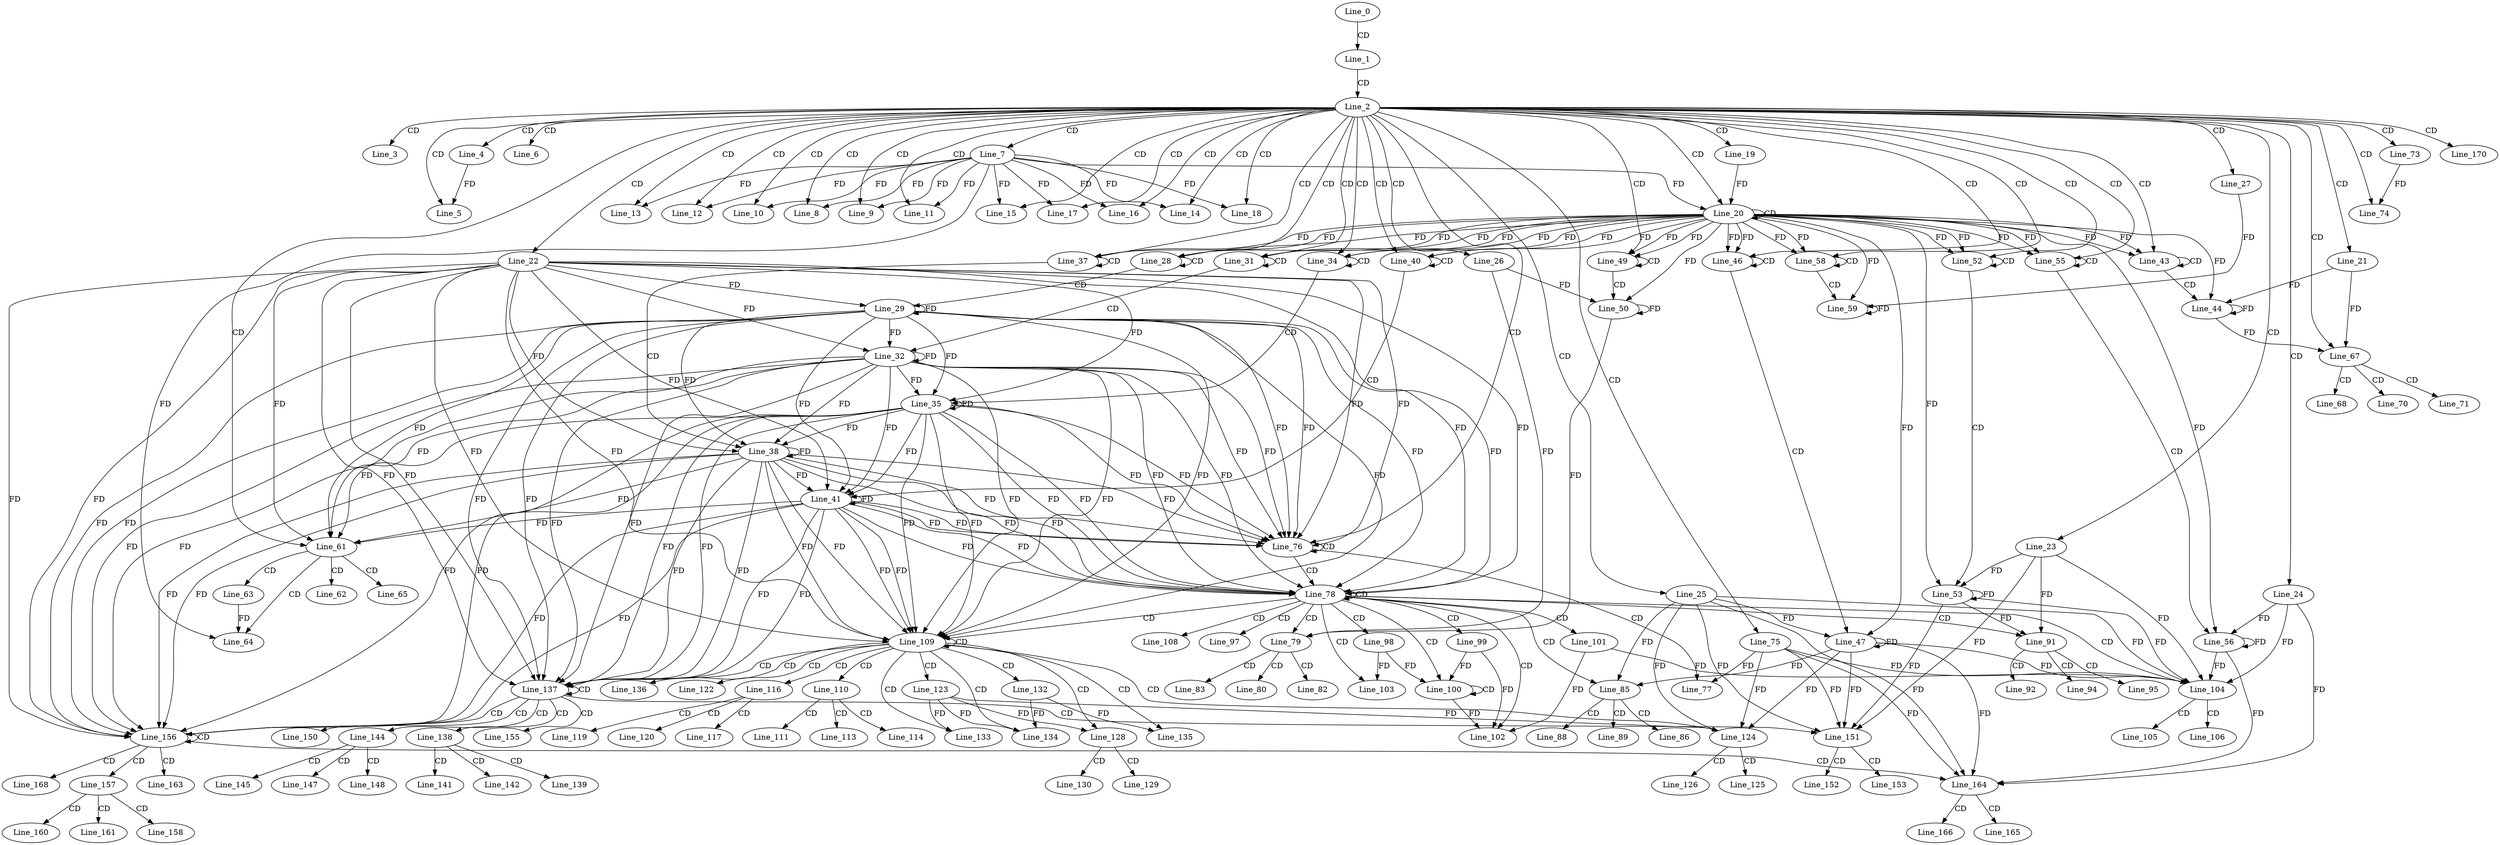 digraph G {
  Line_0;
  Line_1;
  Line_2;
  Line_3;
  Line_4;
  Line_5;
  Line_6;
  Line_7;
  Line_8;
  Line_9;
  Line_10;
  Line_11;
  Line_12;
  Line_13;
  Line_14;
  Line_15;
  Line_16;
  Line_17;
  Line_18;
  Line_19;
  Line_20;
  Line_20;
  Line_21;
  Line_22;
  Line_23;
  Line_24;
  Line_25;
  Line_26;
  Line_27;
  Line_28;
  Line_28;
  Line_29;
  Line_31;
  Line_31;
  Line_32;
  Line_34;
  Line_34;
  Line_35;
  Line_37;
  Line_37;
  Line_38;
  Line_40;
  Line_40;
  Line_41;
  Line_43;
  Line_43;
  Line_44;
  Line_44;
  Line_46;
  Line_46;
  Line_47;
  Line_47;
  Line_49;
  Line_49;
  Line_50;
  Line_50;
  Line_52;
  Line_52;
  Line_53;
  Line_53;
  Line_55;
  Line_55;
  Line_56;
  Line_56;
  Line_56;
  Line_58;
  Line_58;
  Line_59;
  Line_59;
  Line_59;
  Line_61;
  Line_62;
  Line_63;
  Line_64;
  Line_65;
  Line_67;
  Line_68;
  Line_70;
  Line_71;
  Line_73;
  Line_74;
  Line_75;
  Line_76;
  Line_76;
  Line_77;
  Line_78;
  Line_78;
  Line_79;
  Line_80;
  Line_82;
  Line_83;
  Line_85;
  Line_86;
  Line_88;
  Line_89;
  Line_91;
  Line_92;
  Line_94;
  Line_95;
  Line_97;
  Line_98;
  Line_99;
  Line_100;
  Line_100;
  Line_101;
  Line_102;
  Line_103;
  Line_104;
  Line_104;
  Line_104;
  Line_104;
  Line_105;
  Line_106;
  Line_108;
  Line_109;
  Line_109;
  Line_110;
  Line_111;
  Line_113;
  Line_114;
  Line_116;
  Line_117;
  Line_119;
  Line_120;
  Line_122;
  Line_123;
  Line_124;
  Line_124;
  Line_124;
  Line_125;
  Line_126;
  Line_128;
  Line_128;
  Line_129;
  Line_130;
  Line_132;
  Line_133;
  Line_133;
  Line_134;
  Line_134;
  Line_135;
  Line_136;
  Line_137;
  Line_137;
  Line_138;
  Line_139;
  Line_141;
  Line_142;
  Line_144;
  Line_145;
  Line_147;
  Line_148;
  Line_150;
  Line_151;
  Line_151;
  Line_151;
  Line_151;
  Line_152;
  Line_153;
  Line_155;
  Line_156;
  Line_156;
  Line_157;
  Line_158;
  Line_160;
  Line_161;
  Line_163;
  Line_164;
  Line_164;
  Line_164;
  Line_165;
  Line_166;
  Line_168;
  Line_170;
  Line_0 -> Line_1 [ label="CD" ];
  Line_1 -> Line_2 [ label="CD" ];
  Line_2 -> Line_3 [ label="CD" ];
  Line_2 -> Line_4 [ label="CD" ];
  Line_2 -> Line_5 [ label="CD" ];
  Line_4 -> Line_5 [ label="FD" ];
  Line_2 -> Line_6 [ label="CD" ];
  Line_2 -> Line_7 [ label="CD" ];
  Line_2 -> Line_8 [ label="CD" ];
  Line_7 -> Line_8 [ label="FD" ];
  Line_2 -> Line_9 [ label="CD" ];
  Line_7 -> Line_9 [ label="FD" ];
  Line_2 -> Line_10 [ label="CD" ];
  Line_7 -> Line_10 [ label="FD" ];
  Line_2 -> Line_11 [ label="CD" ];
  Line_7 -> Line_11 [ label="FD" ];
  Line_2 -> Line_12 [ label="CD" ];
  Line_7 -> Line_12 [ label="FD" ];
  Line_2 -> Line_13 [ label="CD" ];
  Line_7 -> Line_13 [ label="FD" ];
  Line_2 -> Line_14 [ label="CD" ];
  Line_7 -> Line_14 [ label="FD" ];
  Line_2 -> Line_15 [ label="CD" ];
  Line_7 -> Line_15 [ label="FD" ];
  Line_2 -> Line_16 [ label="CD" ];
  Line_7 -> Line_16 [ label="FD" ];
  Line_2 -> Line_17 [ label="CD" ];
  Line_7 -> Line_17 [ label="FD" ];
  Line_2 -> Line_18 [ label="CD" ];
  Line_7 -> Line_18 [ label="FD" ];
  Line_2 -> Line_19 [ label="CD" ];
  Line_2 -> Line_20 [ label="CD" ];
  Line_20 -> Line_20 [ label="CD" ];
  Line_19 -> Line_20 [ label="FD" ];
  Line_7 -> Line_20 [ label="FD" ];
  Line_2 -> Line_21 [ label="CD" ];
  Line_2 -> Line_22 [ label="CD" ];
  Line_2 -> Line_23 [ label="CD" ];
  Line_2 -> Line_24 [ label="CD" ];
  Line_2 -> Line_25 [ label="CD" ];
  Line_2 -> Line_26 [ label="CD" ];
  Line_2 -> Line_27 [ label="CD" ];
  Line_2 -> Line_28 [ label="CD" ];
  Line_20 -> Line_28 [ label="FD" ];
  Line_28 -> Line_28 [ label="CD" ];
  Line_20 -> Line_28 [ label="FD" ];
  Line_28 -> Line_29 [ label="CD" ];
  Line_22 -> Line_29 [ label="FD" ];
  Line_29 -> Line_29 [ label="FD" ];
  Line_2 -> Line_31 [ label="CD" ];
  Line_20 -> Line_31 [ label="FD" ];
  Line_31 -> Line_31 [ label="CD" ];
  Line_20 -> Line_31 [ label="FD" ];
  Line_31 -> Line_32 [ label="CD" ];
  Line_22 -> Line_32 [ label="FD" ];
  Line_29 -> Line_32 [ label="FD" ];
  Line_32 -> Line_32 [ label="FD" ];
  Line_2 -> Line_34 [ label="CD" ];
  Line_20 -> Line_34 [ label="FD" ];
  Line_34 -> Line_34 [ label="CD" ];
  Line_20 -> Line_34 [ label="FD" ];
  Line_34 -> Line_35 [ label="CD" ];
  Line_22 -> Line_35 [ label="FD" ];
  Line_29 -> Line_35 [ label="FD" ];
  Line_32 -> Line_35 [ label="FD" ];
  Line_35 -> Line_35 [ label="FD" ];
  Line_2 -> Line_37 [ label="CD" ];
  Line_20 -> Line_37 [ label="FD" ];
  Line_37 -> Line_37 [ label="CD" ];
  Line_20 -> Line_37 [ label="FD" ];
  Line_37 -> Line_38 [ label="CD" ];
  Line_22 -> Line_38 [ label="FD" ];
  Line_29 -> Line_38 [ label="FD" ];
  Line_32 -> Line_38 [ label="FD" ];
  Line_35 -> Line_38 [ label="FD" ];
  Line_38 -> Line_38 [ label="FD" ];
  Line_2 -> Line_40 [ label="CD" ];
  Line_20 -> Line_40 [ label="FD" ];
  Line_40 -> Line_40 [ label="CD" ];
  Line_20 -> Line_40 [ label="FD" ];
  Line_40 -> Line_41 [ label="CD" ];
  Line_22 -> Line_41 [ label="FD" ];
  Line_29 -> Line_41 [ label="FD" ];
  Line_32 -> Line_41 [ label="FD" ];
  Line_35 -> Line_41 [ label="FD" ];
  Line_38 -> Line_41 [ label="FD" ];
  Line_41 -> Line_41 [ label="FD" ];
  Line_2 -> Line_43 [ label="CD" ];
  Line_20 -> Line_43 [ label="FD" ];
  Line_43 -> Line_43 [ label="CD" ];
  Line_20 -> Line_43 [ label="FD" ];
  Line_43 -> Line_44 [ label="CD" ];
  Line_21 -> Line_44 [ label="FD" ];
  Line_44 -> Line_44 [ label="FD" ];
  Line_20 -> Line_44 [ label="FD" ];
  Line_2 -> Line_46 [ label="CD" ];
  Line_20 -> Line_46 [ label="FD" ];
  Line_46 -> Line_46 [ label="CD" ];
  Line_20 -> Line_46 [ label="FD" ];
  Line_46 -> Line_47 [ label="CD" ];
  Line_25 -> Line_47 [ label="FD" ];
  Line_47 -> Line_47 [ label="FD" ];
  Line_20 -> Line_47 [ label="FD" ];
  Line_2 -> Line_49 [ label="CD" ];
  Line_20 -> Line_49 [ label="FD" ];
  Line_49 -> Line_49 [ label="CD" ];
  Line_20 -> Line_49 [ label="FD" ];
  Line_49 -> Line_50 [ label="CD" ];
  Line_26 -> Line_50 [ label="FD" ];
  Line_50 -> Line_50 [ label="FD" ];
  Line_20 -> Line_50 [ label="FD" ];
  Line_2 -> Line_52 [ label="CD" ];
  Line_20 -> Line_52 [ label="FD" ];
  Line_52 -> Line_52 [ label="CD" ];
  Line_20 -> Line_52 [ label="FD" ];
  Line_52 -> Line_53 [ label="CD" ];
  Line_23 -> Line_53 [ label="FD" ];
  Line_53 -> Line_53 [ label="FD" ];
  Line_20 -> Line_53 [ label="FD" ];
  Line_2 -> Line_55 [ label="CD" ];
  Line_20 -> Line_55 [ label="FD" ];
  Line_55 -> Line_55 [ label="CD" ];
  Line_20 -> Line_55 [ label="FD" ];
  Line_55 -> Line_56 [ label="CD" ];
  Line_24 -> Line_56 [ label="FD" ];
  Line_56 -> Line_56 [ label="FD" ];
  Line_20 -> Line_56 [ label="FD" ];
  Line_2 -> Line_58 [ label="CD" ];
  Line_20 -> Line_58 [ label="FD" ];
  Line_58 -> Line_58 [ label="CD" ];
  Line_20 -> Line_58 [ label="FD" ];
  Line_58 -> Line_59 [ label="CD" ];
  Line_27 -> Line_59 [ label="FD" ];
  Line_59 -> Line_59 [ label="FD" ];
  Line_20 -> Line_59 [ label="FD" ];
  Line_2 -> Line_61 [ label="CD" ];
  Line_22 -> Line_61 [ label="FD" ];
  Line_29 -> Line_61 [ label="FD" ];
  Line_32 -> Line_61 [ label="FD" ];
  Line_35 -> Line_61 [ label="FD" ];
  Line_38 -> Line_61 [ label="FD" ];
  Line_41 -> Line_61 [ label="FD" ];
  Line_61 -> Line_62 [ label="CD" ];
  Line_61 -> Line_63 [ label="CD" ];
  Line_61 -> Line_64 [ label="CD" ];
  Line_63 -> Line_64 [ label="FD" ];
  Line_7 -> Line_64 [ label="FD" ];
  Line_61 -> Line_65 [ label="CD" ];
  Line_2 -> Line_67 [ label="CD" ];
  Line_21 -> Line_67 [ label="FD" ];
  Line_44 -> Line_67 [ label="FD" ];
  Line_67 -> Line_68 [ label="CD" ];
  Line_67 -> Line_70 [ label="CD" ];
  Line_67 -> Line_71 [ label="CD" ];
  Line_2 -> Line_73 [ label="CD" ];
  Line_2 -> Line_74 [ label="CD" ];
  Line_73 -> Line_74 [ label="FD" ];
  Line_2 -> Line_75 [ label="CD" ];
  Line_2 -> Line_76 [ label="CD" ];
  Line_22 -> Line_76 [ label="FD" ];
  Line_29 -> Line_76 [ label="FD" ];
  Line_32 -> Line_76 [ label="FD" ];
  Line_35 -> Line_76 [ label="FD" ];
  Line_38 -> Line_76 [ label="FD" ];
  Line_41 -> Line_76 [ label="FD" ];
  Line_76 -> Line_76 [ label="CD" ];
  Line_22 -> Line_76 [ label="FD" ];
  Line_29 -> Line_76 [ label="FD" ];
  Line_32 -> Line_76 [ label="FD" ];
  Line_35 -> Line_76 [ label="FD" ];
  Line_38 -> Line_76 [ label="FD" ];
  Line_41 -> Line_76 [ label="FD" ];
  Line_76 -> Line_77 [ label="CD" ];
  Line_75 -> Line_77 [ label="FD" ];
  Line_76 -> Line_78 [ label="CD" ];
  Line_22 -> Line_78 [ label="FD" ];
  Line_29 -> Line_78 [ label="FD" ];
  Line_32 -> Line_78 [ label="FD" ];
  Line_35 -> Line_78 [ label="FD" ];
  Line_38 -> Line_78 [ label="FD" ];
  Line_41 -> Line_78 [ label="FD" ];
  Line_78 -> Line_78 [ label="CD" ];
  Line_22 -> Line_78 [ label="FD" ];
  Line_29 -> Line_78 [ label="FD" ];
  Line_32 -> Line_78 [ label="FD" ];
  Line_35 -> Line_78 [ label="FD" ];
  Line_38 -> Line_78 [ label="FD" ];
  Line_41 -> Line_78 [ label="FD" ];
  Line_78 -> Line_79 [ label="CD" ];
  Line_26 -> Line_79 [ label="FD" ];
  Line_50 -> Line_79 [ label="FD" ];
  Line_79 -> Line_80 [ label="CD" ];
  Line_79 -> Line_82 [ label="CD" ];
  Line_79 -> Line_83 [ label="CD" ];
  Line_78 -> Line_85 [ label="CD" ];
  Line_25 -> Line_85 [ label="FD" ];
  Line_47 -> Line_85 [ label="FD" ];
  Line_85 -> Line_86 [ label="CD" ];
  Line_85 -> Line_88 [ label="CD" ];
  Line_85 -> Line_89 [ label="CD" ];
  Line_78 -> Line_91 [ label="CD" ];
  Line_23 -> Line_91 [ label="FD" ];
  Line_53 -> Line_91 [ label="FD" ];
  Line_91 -> Line_92 [ label="CD" ];
  Line_91 -> Line_94 [ label="CD" ];
  Line_91 -> Line_95 [ label="CD" ];
  Line_78 -> Line_97 [ label="CD" ];
  Line_78 -> Line_98 [ label="CD" ];
  Line_78 -> Line_99 [ label="CD" ];
  Line_78 -> Line_100 [ label="CD" ];
  Line_100 -> Line_100 [ label="CD" ];
  Line_98 -> Line_100 [ label="FD" ];
  Line_99 -> Line_100 [ label="FD" ];
  Line_78 -> Line_101 [ label="CD" ];
  Line_78 -> Line_102 [ label="CD" ];
  Line_99 -> Line_102 [ label="FD" ];
  Line_101 -> Line_102 [ label="FD" ];
  Line_100 -> Line_102 [ label="FD" ];
  Line_78 -> Line_103 [ label="CD" ];
  Line_98 -> Line_103 [ label="FD" ];
  Line_78 -> Line_104 [ label="CD" ];
  Line_75 -> Line_104 [ label="FD" ];
  Line_101 -> Line_104 [ label="FD" ];
  Line_24 -> Line_104 [ label="FD" ];
  Line_56 -> Line_104 [ label="FD" ];
  Line_25 -> Line_104 [ label="FD" ];
  Line_47 -> Line_104 [ label="FD" ];
  Line_23 -> Line_104 [ label="FD" ];
  Line_53 -> Line_104 [ label="FD" ];
  Line_104 -> Line_105 [ label="CD" ];
  Line_104 -> Line_106 [ label="CD" ];
  Line_78 -> Line_108 [ label="CD" ];
  Line_78 -> Line_109 [ label="CD" ];
  Line_22 -> Line_109 [ label="FD" ];
  Line_29 -> Line_109 [ label="FD" ];
  Line_32 -> Line_109 [ label="FD" ];
  Line_35 -> Line_109 [ label="FD" ];
  Line_38 -> Line_109 [ label="FD" ];
  Line_41 -> Line_109 [ label="FD" ];
  Line_109 -> Line_109 [ label="CD" ];
  Line_22 -> Line_109 [ label="FD" ];
  Line_29 -> Line_109 [ label="FD" ];
  Line_32 -> Line_109 [ label="FD" ];
  Line_35 -> Line_109 [ label="FD" ];
  Line_38 -> Line_109 [ label="FD" ];
  Line_41 -> Line_109 [ label="FD" ];
  Line_109 -> Line_110 [ label="CD" ];
  Line_110 -> Line_111 [ label="CD" ];
  Line_110 -> Line_113 [ label="CD" ];
  Line_110 -> Line_114 [ label="CD" ];
  Line_109 -> Line_116 [ label="CD" ];
  Line_116 -> Line_117 [ label="CD" ];
  Line_116 -> Line_119 [ label="CD" ];
  Line_116 -> Line_120 [ label="CD" ];
  Line_109 -> Line_122 [ label="CD" ];
  Line_109 -> Line_123 [ label="CD" ];
  Line_109 -> Line_124 [ label="CD" ];
  Line_75 -> Line_124 [ label="FD" ];
  Line_123 -> Line_124 [ label="FD" ];
  Line_25 -> Line_124 [ label="FD" ];
  Line_47 -> Line_124 [ label="FD" ];
  Line_124 -> Line_125 [ label="CD" ];
  Line_124 -> Line_126 [ label="CD" ];
  Line_109 -> Line_128 [ label="CD" ];
  Line_123 -> Line_128 [ label="FD" ];
  Line_128 -> Line_129 [ label="CD" ];
  Line_128 -> Line_130 [ label="CD" ];
  Line_109 -> Line_132 [ label="CD" ];
  Line_109 -> Line_133 [ label="CD" ];
  Line_123 -> Line_133 [ label="FD" ];
  Line_109 -> Line_134 [ label="CD" ];
  Line_132 -> Line_134 [ label="FD" ];
  Line_123 -> Line_134 [ label="FD" ];
  Line_109 -> Line_135 [ label="CD" ];
  Line_132 -> Line_135 [ label="FD" ];
  Line_109 -> Line_136 [ label="CD" ];
  Line_109 -> Line_137 [ label="CD" ];
  Line_22 -> Line_137 [ label="FD" ];
  Line_29 -> Line_137 [ label="FD" ];
  Line_32 -> Line_137 [ label="FD" ];
  Line_35 -> Line_137 [ label="FD" ];
  Line_38 -> Line_137 [ label="FD" ];
  Line_41 -> Line_137 [ label="FD" ];
  Line_137 -> Line_137 [ label="CD" ];
  Line_22 -> Line_137 [ label="FD" ];
  Line_29 -> Line_137 [ label="FD" ];
  Line_32 -> Line_137 [ label="FD" ];
  Line_35 -> Line_137 [ label="FD" ];
  Line_38 -> Line_137 [ label="FD" ];
  Line_41 -> Line_137 [ label="FD" ];
  Line_137 -> Line_138 [ label="CD" ];
  Line_138 -> Line_139 [ label="CD" ];
  Line_138 -> Line_141 [ label="CD" ];
  Line_138 -> Line_142 [ label="CD" ];
  Line_137 -> Line_144 [ label="CD" ];
  Line_144 -> Line_145 [ label="CD" ];
  Line_144 -> Line_147 [ label="CD" ];
  Line_144 -> Line_148 [ label="CD" ];
  Line_137 -> Line_150 [ label="CD" ];
  Line_137 -> Line_151 [ label="CD" ];
  Line_75 -> Line_151 [ label="FD" ];
  Line_25 -> Line_151 [ label="FD" ];
  Line_47 -> Line_151 [ label="FD" ];
  Line_23 -> Line_151 [ label="FD" ];
  Line_53 -> Line_151 [ label="FD" ];
  Line_151 -> Line_152 [ label="CD" ];
  Line_151 -> Line_153 [ label="CD" ];
  Line_137 -> Line_155 [ label="CD" ];
  Line_137 -> Line_156 [ label="CD" ];
  Line_22 -> Line_156 [ label="FD" ];
  Line_29 -> Line_156 [ label="FD" ];
  Line_32 -> Line_156 [ label="FD" ];
  Line_35 -> Line_156 [ label="FD" ];
  Line_38 -> Line_156 [ label="FD" ];
  Line_41 -> Line_156 [ label="FD" ];
  Line_156 -> Line_156 [ label="CD" ];
  Line_22 -> Line_156 [ label="FD" ];
  Line_29 -> Line_156 [ label="FD" ];
  Line_32 -> Line_156 [ label="FD" ];
  Line_35 -> Line_156 [ label="FD" ];
  Line_38 -> Line_156 [ label="FD" ];
  Line_41 -> Line_156 [ label="FD" ];
  Line_156 -> Line_157 [ label="CD" ];
  Line_157 -> Line_158 [ label="CD" ];
  Line_157 -> Line_160 [ label="CD" ];
  Line_157 -> Line_161 [ label="CD" ];
  Line_156 -> Line_163 [ label="CD" ];
  Line_156 -> Line_164 [ label="CD" ];
  Line_75 -> Line_164 [ label="FD" ];
  Line_24 -> Line_164 [ label="FD" ];
  Line_56 -> Line_164 [ label="FD" ];
  Line_25 -> Line_164 [ label="FD" ];
  Line_47 -> Line_164 [ label="FD" ];
  Line_164 -> Line_165 [ label="CD" ];
  Line_164 -> Line_166 [ label="CD" ];
  Line_156 -> Line_168 [ label="CD" ];
  Line_2 -> Line_170 [ label="CD" ];
}
